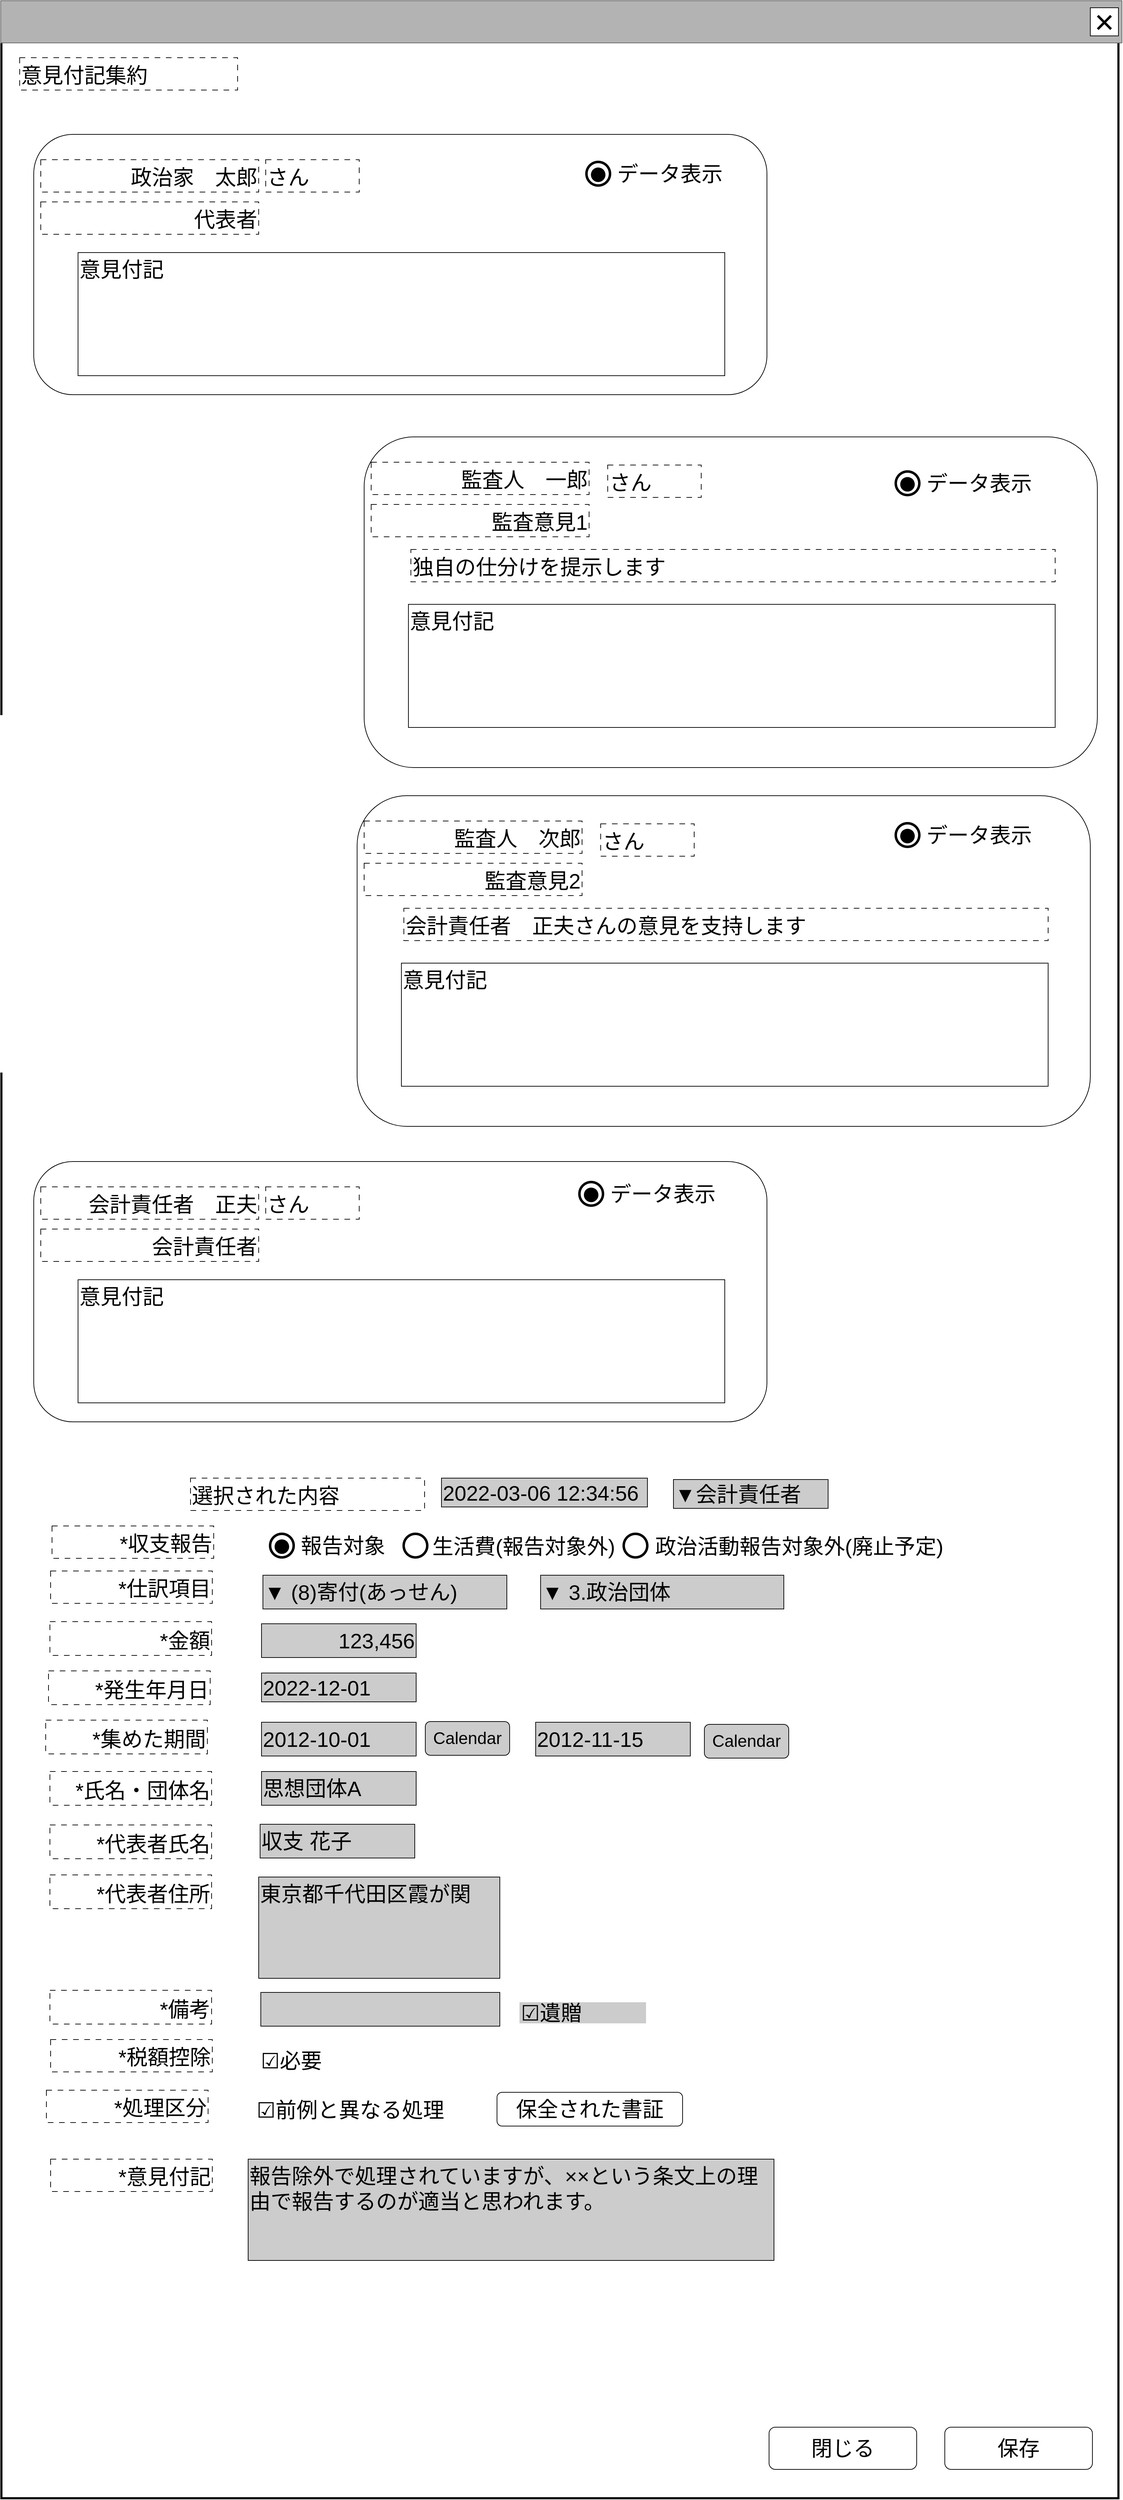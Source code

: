 <mxfile version="24.2.5" type="device">
  <diagram name="ページ1" id="LE8fIzdrHe0wcv1LTvfw">
    <mxGraphModel dx="1700" dy="1004" grid="1" gridSize="10" guides="1" tooltips="1" connect="1" arrows="1" fold="1" page="1" pageScale="1" pageWidth="1600" pageHeight="1200" math="0" shadow="0">
      <root>
        <mxCell id="0" />
        <mxCell id="cFaB45KztUIKXS-_cTrr-4" value="背景" style="locked=1;" parent="0" visible="0" />
        <mxCell id="cFaB45KztUIKXS-_cTrr-5" value="" style="rounded=0;whiteSpace=wrap;html=1;strokeWidth=3;" parent="cFaB45KztUIKXS-_cTrr-4" vertex="1">
          <mxGeometry x="1" y="1" width="1595" height="1180" as="geometry" />
        </mxCell>
        <mxCell id="cFaB45KztUIKXS-_cTrr-6" value="" style="rounded=0;whiteSpace=wrap;html=1;fillColor=#B3B3B3;fontColor=#333333;strokeColor=#666666;" parent="cFaB45KztUIKXS-_cTrr-4" vertex="1">
          <mxGeometry width="1595" height="60" as="geometry" />
        </mxCell>
        <mxCell id="cFaB45KztUIKXS-_cTrr-7" value="&lt;font style=&quot;font-size: 48px;&quot;&gt;×&lt;/font&gt;" style="rounded=0;whiteSpace=wrap;html=1;" parent="cFaB45KztUIKXS-_cTrr-4" vertex="1">
          <mxGeometry x="1550" y="10" width="40" height="40" as="geometry" />
        </mxCell>
        <mxCell id="cFaB45KztUIKXS-_cTrr-8" value="" style="rounded=0;whiteSpace=wrap;html=1;" parent="cFaB45KztUIKXS-_cTrr-4" vertex="1">
          <mxGeometry x="830" y="670" width="120" height="60" as="geometry" />
        </mxCell>
        <mxCell id="cFaB45KztUIKXS-_cTrr-9" value="ウインドウ" style="locked=1;" parent="0" />
        <mxCell id="cFaB45KztUIKXS-_cTrr-10" value="" style="rounded=0;whiteSpace=wrap;html=1;strokeWidth=3;" parent="cFaB45KztUIKXS-_cTrr-9" vertex="1">
          <mxGeometry x="1" y="1" width="1589" height="3549" as="geometry" />
        </mxCell>
        <mxCell id="cFaB45KztUIKXS-_cTrr-11" value="" style="rounded=0;whiteSpace=wrap;html=1;fillColor=#B3B3B3;fontColor=#333333;strokeColor=#666666;" parent="cFaB45KztUIKXS-_cTrr-9" vertex="1">
          <mxGeometry width="1595" height="60" as="geometry" />
        </mxCell>
        <mxCell id="cFaB45KztUIKXS-_cTrr-12" value="&lt;font style=&quot;font-size: 48px;&quot;&gt;×&lt;/font&gt;" style="rounded=0;whiteSpace=wrap;html=1;" parent="cFaB45KztUIKXS-_cTrr-9" vertex="1">
          <mxGeometry x="1550" y="10" width="40" height="40" as="geometry" />
        </mxCell>
        <mxCell id="cFaB45KztUIKXS-_cTrr-14" value="名称未設定レイヤ" style="" parent="0" />
        <mxCell id="5l2hKBXCzOEWmYN1dR5e-1" value="&lt;span style=&quot;font-size: 30px;&quot;&gt;保存&lt;/span&gt;" style="rounded=1;whiteSpace=wrap;html=1;" parent="cFaB45KztUIKXS-_cTrr-14" vertex="1">
          <mxGeometry x="1343" y="3449" width="210" height="60" as="geometry" />
        </mxCell>
        <mxCell id="5l2hKBXCzOEWmYN1dR5e-2" value="&lt;span style=&quot;font-size: 30px;&quot;&gt;閉じる&lt;/span&gt;" style="rounded=1;whiteSpace=wrap;html=1;" parent="cFaB45KztUIKXS-_cTrr-14" vertex="1">
          <mxGeometry x="1093" y="3449" width="210" height="60" as="geometry" />
        </mxCell>
        <mxCell id="MmM4sdzbBg2WOu6LbQjL-0" value="&lt;div&gt;&lt;span style=&quot;font-size: 30px;&quot;&gt;&lt;br&gt;&lt;/span&gt;&lt;/div&gt;&lt;span style=&quot;font-size: 30px;&quot;&gt;意見付記集約&lt;/span&gt;" style="rounded=0;whiteSpace=wrap;html=1;align=left;dashed=1;dashPattern=8 8;verticalAlign=bottom;" parent="cFaB45KztUIKXS-_cTrr-14" vertex="1">
          <mxGeometry x="27" y="81" width="310" height="46" as="geometry" />
        </mxCell>
        <mxCell id="NQJxZghHYys1g4WI1TBl-5" value="" style="rounded=1;whiteSpace=wrap;html=1;" parent="cFaB45KztUIKXS-_cTrr-14" vertex="1">
          <mxGeometry x="47" y="190" width="1043" height="370" as="geometry" />
        </mxCell>
        <mxCell id="NQJxZghHYys1g4WI1TBl-1" value="&lt;font style=&quot;font-size: 30px;&quot;&gt;意見付記&lt;/font&gt;&lt;span style=&quot;font-size: 30px;&quot;&gt;&lt;br&gt;&lt;/span&gt;" style="rounded=0;whiteSpace=wrap;html=1;align=left;verticalAlign=top;" parent="cFaB45KztUIKXS-_cTrr-14" vertex="1">
          <mxGeometry x="110" y="358" width="920" height="175" as="geometry" />
        </mxCell>
        <mxCell id="NQJxZghHYys1g4WI1TBl-2" value="&lt;span style=&quot;font-size: 30px;&quot;&gt;政治家　太郎&lt;/span&gt;" style="rounded=0;whiteSpace=wrap;html=1;align=right;dashed=1;dashPattern=8 8;verticalAlign=bottom;" parent="cFaB45KztUIKXS-_cTrr-14" vertex="1">
          <mxGeometry x="57" y="226" width="310" height="46" as="geometry" />
        </mxCell>
        <mxCell id="NQJxZghHYys1g4WI1TBl-3" value="&lt;span style=&quot;font-size: 30px;&quot;&gt;さん&lt;/span&gt;" style="rounded=0;whiteSpace=wrap;html=1;align=left;dashed=1;dashPattern=8 8;verticalAlign=bottom;" parent="cFaB45KztUIKXS-_cTrr-14" vertex="1">
          <mxGeometry x="377" y="226" width="133" height="46" as="geometry" />
        </mxCell>
        <mxCell id="NQJxZghHYys1g4WI1TBl-4" value="&lt;span style=&quot;font-size: 30px;&quot;&gt;代表者&lt;/span&gt;" style="rounded=0;whiteSpace=wrap;html=1;align=right;dashed=1;dashPattern=8 8;verticalAlign=bottom;" parent="cFaB45KztUIKXS-_cTrr-14" vertex="1">
          <mxGeometry x="57" y="286" width="310" height="46" as="geometry" />
        </mxCell>
        <mxCell id="NQJxZghHYys1g4WI1TBl-13" value="" style="rounded=1;whiteSpace=wrap;html=1;" parent="cFaB45KztUIKXS-_cTrr-14" vertex="1">
          <mxGeometry x="507" y="1130" width="1043" height="470" as="geometry" />
        </mxCell>
        <mxCell id="NQJxZghHYys1g4WI1TBl-15" value="&lt;font style=&quot;font-size: 30px;&quot;&gt;意見付記&lt;/font&gt;&lt;span style=&quot;font-size: 30px;&quot;&gt;&lt;br&gt;&lt;/span&gt;" style="rounded=0;whiteSpace=wrap;html=1;align=left;verticalAlign=top;" parent="cFaB45KztUIKXS-_cTrr-14" vertex="1">
          <mxGeometry x="570" y="1368" width="920" height="175" as="geometry" />
        </mxCell>
        <mxCell id="NQJxZghHYys1g4WI1TBl-16" value="&lt;span style=&quot;font-size: 30px;&quot;&gt;監査人　次郎&lt;/span&gt;" style="rounded=0;whiteSpace=wrap;html=1;align=right;dashed=1;dashPattern=8 8;verticalAlign=bottom;" parent="cFaB45KztUIKXS-_cTrr-14" vertex="1">
          <mxGeometry x="517" y="1166" width="310" height="46" as="geometry" />
        </mxCell>
        <mxCell id="NQJxZghHYys1g4WI1TBl-17" value="&lt;span style=&quot;font-size: 30px;&quot;&gt;さん&lt;/span&gt;" style="rounded=0;whiteSpace=wrap;html=1;align=left;dashed=1;dashPattern=8 8;verticalAlign=bottom;" parent="cFaB45KztUIKXS-_cTrr-14" vertex="1">
          <mxGeometry x="853.5" y="1170" width="133" height="46" as="geometry" />
        </mxCell>
        <mxCell id="NQJxZghHYys1g4WI1TBl-18" value="&lt;span style=&quot;font-size: 30px;&quot;&gt;監査意見2&lt;/span&gt;" style="rounded=0;whiteSpace=wrap;html=1;align=right;dashed=1;dashPattern=8 8;verticalAlign=bottom;" parent="cFaB45KztUIKXS-_cTrr-14" vertex="1">
          <mxGeometry x="517" y="1226" width="310" height="46" as="geometry" />
        </mxCell>
        <mxCell id="NQJxZghHYys1g4WI1TBl-19" value="&lt;span style=&quot;font-size: 30px;&quot;&gt;会計責任者　正夫さんの意見を支持します&lt;/span&gt;" style="rounded=0;whiteSpace=wrap;html=1;align=left;dashed=1;dashPattern=8 8;verticalAlign=bottom;" parent="cFaB45KztUIKXS-_cTrr-14" vertex="1">
          <mxGeometry x="573.5" y="1290" width="916.5" height="46" as="geometry" />
        </mxCell>
        <mxCell id="NQJxZghHYys1g4WI1TBl-20" value="" style="rounded=1;whiteSpace=wrap;html=1;" parent="cFaB45KztUIKXS-_cTrr-14" vertex="1">
          <mxGeometry x="47" y="1650" width="1043" height="370" as="geometry" />
        </mxCell>
        <mxCell id="NQJxZghHYys1g4WI1TBl-22" value="&lt;font style=&quot;font-size: 30px;&quot;&gt;意見付記&lt;/font&gt;&lt;span style=&quot;font-size: 30px;&quot;&gt;&lt;br&gt;&lt;/span&gt;" style="rounded=0;whiteSpace=wrap;html=1;align=left;verticalAlign=top;" parent="cFaB45KztUIKXS-_cTrr-14" vertex="1">
          <mxGeometry x="110" y="1818" width="920" height="175" as="geometry" />
        </mxCell>
        <mxCell id="NQJxZghHYys1g4WI1TBl-23" value="&lt;span style=&quot;font-size: 30px;&quot;&gt;会計責任者　正夫&lt;/span&gt;" style="rounded=0;whiteSpace=wrap;html=1;align=right;dashed=1;dashPattern=8 8;verticalAlign=bottom;" parent="cFaB45KztUIKXS-_cTrr-14" vertex="1">
          <mxGeometry x="57" y="1686" width="310" height="46" as="geometry" />
        </mxCell>
        <mxCell id="NQJxZghHYys1g4WI1TBl-24" value="&lt;span style=&quot;font-size: 30px;&quot;&gt;さん&lt;/span&gt;" style="rounded=0;whiteSpace=wrap;html=1;align=left;dashed=1;dashPattern=8 8;verticalAlign=bottom;" parent="cFaB45KztUIKXS-_cTrr-14" vertex="1">
          <mxGeometry x="377" y="1686" width="133" height="46" as="geometry" />
        </mxCell>
        <mxCell id="NQJxZghHYys1g4WI1TBl-25" value="&lt;span style=&quot;font-size: 30px;&quot;&gt;会計責任者&lt;/span&gt;" style="rounded=0;whiteSpace=wrap;html=1;align=right;dashed=1;dashPattern=8 8;verticalAlign=bottom;" parent="cFaB45KztUIKXS-_cTrr-14" vertex="1">
          <mxGeometry x="57" y="1746" width="310" height="46" as="geometry" />
        </mxCell>
        <mxCell id="NQJxZghHYys1g4WI1TBl-26" value="" style="rounded=1;whiteSpace=wrap;html=1;" parent="cFaB45KztUIKXS-_cTrr-14" vertex="1">
          <mxGeometry x="517" y="620" width="1043" height="470" as="geometry" />
        </mxCell>
        <mxCell id="NQJxZghHYys1g4WI1TBl-28" value="&lt;font style=&quot;font-size: 30px;&quot;&gt;意見付記&lt;/font&gt;&lt;span style=&quot;font-size: 30px;&quot;&gt;&lt;br&gt;&lt;/span&gt;" style="rounded=0;whiteSpace=wrap;html=1;align=left;verticalAlign=top;" parent="cFaB45KztUIKXS-_cTrr-14" vertex="1">
          <mxGeometry x="580" y="858" width="920" height="175" as="geometry" />
        </mxCell>
        <mxCell id="NQJxZghHYys1g4WI1TBl-29" value="&lt;span style=&quot;font-size: 30px;&quot;&gt;監査人　一郎&lt;/span&gt;" style="rounded=0;whiteSpace=wrap;html=1;align=right;dashed=1;dashPattern=8 8;verticalAlign=bottom;" parent="cFaB45KztUIKXS-_cTrr-14" vertex="1">
          <mxGeometry x="527" y="656" width="310" height="46" as="geometry" />
        </mxCell>
        <mxCell id="NQJxZghHYys1g4WI1TBl-30" value="&lt;span style=&quot;font-size: 30px;&quot;&gt;さん&lt;/span&gt;" style="rounded=0;whiteSpace=wrap;html=1;align=left;dashed=1;dashPattern=8 8;verticalAlign=bottom;" parent="cFaB45KztUIKXS-_cTrr-14" vertex="1">
          <mxGeometry x="863.5" y="660" width="133" height="46" as="geometry" />
        </mxCell>
        <mxCell id="NQJxZghHYys1g4WI1TBl-31" value="&lt;span style=&quot;font-size: 30px;&quot;&gt;監査意見1&lt;/span&gt;" style="rounded=0;whiteSpace=wrap;html=1;align=right;dashed=1;dashPattern=8 8;verticalAlign=bottom;" parent="cFaB45KztUIKXS-_cTrr-14" vertex="1">
          <mxGeometry x="527" y="716" width="310" height="46" as="geometry" />
        </mxCell>
        <mxCell id="NQJxZghHYys1g4WI1TBl-32" value="&lt;span style=&quot;font-size: 30px;&quot;&gt;独自の仕分けを提示します&lt;/span&gt;" style="rounded=0;whiteSpace=wrap;html=1;align=left;dashed=1;dashPattern=8 8;verticalAlign=bottom;" parent="cFaB45KztUIKXS-_cTrr-14" vertex="1">
          <mxGeometry x="583.5" y="780" width="916.5" height="46" as="geometry" />
        </mxCell>
        <mxCell id="DXEXjRhc03ldfBuddgmn-0" value="&lt;div style=&quot;&quot;&gt;&lt;span style=&quot;background-color: initial;&quot;&gt;&lt;font style=&quot;font-size: 30px;&quot;&gt;123,456&lt;/font&gt;&lt;/span&gt;&lt;/div&gt;" style="rounded=0;whiteSpace=wrap;html=1;align=right;fillColor=#CCCCCC;" vertex="1" parent="cFaB45KztUIKXS-_cTrr-14">
          <mxGeometry x="371" y="2307" width="220" height="48" as="geometry" />
        </mxCell>
        <mxCell id="DXEXjRhc03ldfBuddgmn-1" value="&lt;div style=&quot;&quot;&gt;&lt;span style=&quot;background-color: initial;&quot;&gt;&lt;font style=&quot;font-size: 30px;&quot;&gt;*金額&lt;/font&gt;&lt;/span&gt;&lt;/div&gt;" style="rounded=0;whiteSpace=wrap;html=1;align=right;dashed=1;dashPattern=8 8;verticalAlign=bottom;" vertex="1" parent="cFaB45KztUIKXS-_cTrr-14">
          <mxGeometry x="70" y="2304" width="230" height="48" as="geometry" />
        </mxCell>
        <mxCell id="DXEXjRhc03ldfBuddgmn-2" value="&lt;div style=&quot;&quot;&gt;&lt;font style=&quot;font-size: 30px;&quot;&gt;*収支報告&lt;/font&gt;&lt;/div&gt;" style="rounded=0;whiteSpace=wrap;html=1;align=right;dashed=1;dashPattern=8 8;verticalAlign=bottom;" vertex="1" parent="cFaB45KztUIKXS-_cTrr-14">
          <mxGeometry x="73" y="2168" width="230" height="46" as="geometry" />
        </mxCell>
        <mxCell id="DXEXjRhc03ldfBuddgmn-3" value="&lt;div style=&quot;&quot;&gt;&lt;span style=&quot;background-color: initial;&quot;&gt;&lt;font style=&quot;font-size: 30px;&quot;&gt;思想団体A&lt;/font&gt;&lt;/span&gt;&lt;/div&gt;" style="rounded=0;whiteSpace=wrap;html=1;align=left;fillColor=#CCCCCC;" vertex="1" parent="cFaB45KztUIKXS-_cTrr-14">
          <mxGeometry x="371" y="2517" width="220" height="48" as="geometry" />
        </mxCell>
        <mxCell id="DXEXjRhc03ldfBuddgmn-4" value="&lt;div style=&quot;font-size: 30px;&quot;&gt;&lt;span style=&quot;background-color: initial;&quot;&gt;*氏名・&lt;/span&gt;&lt;span style=&quot;background-color: initial;&quot;&gt;団体名&lt;/span&gt;&lt;/div&gt;" style="rounded=0;whiteSpace=wrap;html=1;align=right;dashed=1;dashPattern=8 8;verticalAlign=bottom;" vertex="1" parent="cFaB45KztUIKXS-_cTrr-14">
          <mxGeometry x="70" y="2517" width="230" height="48" as="geometry" />
        </mxCell>
        <mxCell id="DXEXjRhc03ldfBuddgmn-5" value="&lt;div style=&quot;&quot;&gt;&lt;span style=&quot;background-color: initial;&quot;&gt;&lt;font style=&quot;font-size: 30px;&quot;&gt;収支 花子&lt;/font&gt;&lt;/span&gt;&lt;/div&gt;" style="rounded=0;whiteSpace=wrap;html=1;align=left;fillColor=#CCCCCC;" vertex="1" parent="cFaB45KztUIKXS-_cTrr-14">
          <mxGeometry x="369" y="2592" width="220" height="48" as="geometry" />
        </mxCell>
        <mxCell id="DXEXjRhc03ldfBuddgmn-6" value="&lt;div style=&quot;&quot;&gt;&lt;span style=&quot;background-color: initial;&quot;&gt;&lt;font style=&quot;font-size: 30px;&quot;&gt;*代表者氏名&lt;/font&gt;&lt;/span&gt;&lt;/div&gt;" style="rounded=0;whiteSpace=wrap;html=1;align=right;dashed=1;dashPattern=8 8;verticalAlign=bottom;" vertex="1" parent="cFaB45KztUIKXS-_cTrr-14">
          <mxGeometry x="70" y="2593" width="230" height="48" as="geometry" />
        </mxCell>
        <mxCell id="DXEXjRhc03ldfBuddgmn-7" value="&lt;div style=&quot;&quot;&gt;&lt;span style=&quot;background-color: initial;&quot;&gt;&lt;font style=&quot;font-size: 30px;&quot;&gt;東京都千代田区霞が関&lt;/font&gt;&lt;/span&gt;&lt;/div&gt;" style="rounded=0;whiteSpace=wrap;html=1;align=left;verticalAlign=top;fillColor=#CCCCCC;" vertex="1" parent="cFaB45KztUIKXS-_cTrr-14">
          <mxGeometry x="367" y="2667" width="343" height="144" as="geometry" />
        </mxCell>
        <mxCell id="DXEXjRhc03ldfBuddgmn-8" value="&lt;div style=&quot;&quot;&gt;&lt;font style=&quot;font-size: 30px;&quot;&gt;*代表者住所&lt;/font&gt;&lt;/div&gt;" style="rounded=0;whiteSpace=wrap;html=1;align=right;dashed=1;dashPattern=8 8;verticalAlign=bottom;" vertex="1" parent="cFaB45KztUIKXS-_cTrr-14">
          <mxGeometry x="70" y="2664" width="230" height="48" as="geometry" />
        </mxCell>
        <mxCell id="DXEXjRhc03ldfBuddgmn-9" value="&lt;font style=&quot;font-size: 84px;&quot;&gt;○&lt;/font&gt;" style="text;html=1;strokeColor=none;fillColor=none;align=center;verticalAlign=middle;whiteSpace=wrap;rounded=0;fontSize=60;" vertex="1" parent="cFaB45KztUIKXS-_cTrr-14">
          <mxGeometry x="370" y="2177" width="60" height="30" as="geometry" />
        </mxCell>
        <mxCell id="DXEXjRhc03ldfBuddgmn-10" value="&lt;font style=&quot;font-size: 48px;&quot;&gt;●&lt;/font&gt;" style="text;html=1;strokeColor=none;fillColor=none;align=center;verticalAlign=middle;whiteSpace=wrap;rounded=0;fontSize=48;" vertex="1" parent="cFaB45KztUIKXS-_cTrr-14">
          <mxGeometry x="370" y="2179" width="60" height="30" as="geometry" />
        </mxCell>
        <mxCell id="DXEXjRhc03ldfBuddgmn-11" value="&lt;font style=&quot;font-size: 30px;&quot;&gt;報告対象&lt;/font&gt;" style="text;html=1;strokeColor=none;fillColor=none;align=left;verticalAlign=middle;whiteSpace=wrap;rounded=0;" vertex="1" parent="cFaB45KztUIKXS-_cTrr-14">
          <mxGeometry x="425" y="2166" width="275" height="60" as="geometry" />
        </mxCell>
        <mxCell id="DXEXjRhc03ldfBuddgmn-12" value="&lt;font style=&quot;font-size: 84px;&quot;&gt;○&lt;/font&gt;" style="text;html=1;strokeColor=none;fillColor=none;align=center;verticalAlign=middle;whiteSpace=wrap;rounded=0;fontSize=60;" vertex="1" parent="cFaB45KztUIKXS-_cTrr-14">
          <mxGeometry x="560" y="2177" width="60" height="30" as="geometry" />
        </mxCell>
        <mxCell id="DXEXjRhc03ldfBuddgmn-13" value="&lt;font style=&quot;font-size: 30px;&quot;&gt;生活費(報告対象外)&lt;/font&gt;" style="text;html=1;strokeColor=none;fillColor=none;align=left;verticalAlign=middle;whiteSpace=wrap;rounded=0;" vertex="1" parent="cFaB45KztUIKXS-_cTrr-14">
          <mxGeometry x="612" y="2167" width="275" height="60" as="geometry" />
        </mxCell>
        <mxCell id="DXEXjRhc03ldfBuddgmn-14" value="&lt;font style=&quot;font-size: 30px;&quot;&gt;*仕訳項目&lt;/font&gt;" style="rounded=0;whiteSpace=wrap;html=1;align=right;dashed=1;dashPattern=8 8;verticalAlign=bottom;" vertex="1" parent="cFaB45KztUIKXS-_cTrr-14">
          <mxGeometry x="71" y="2232" width="230" height="46" as="geometry" />
        </mxCell>
        <mxCell id="DXEXjRhc03ldfBuddgmn-15" value="&lt;div style=&quot;&quot;&gt;&lt;font style=&quot;font-size: 30px;&quot;&gt;▼ (8)寄付(あっせん)&lt;/font&gt;&lt;/div&gt;" style="rounded=0;whiteSpace=wrap;html=1;align=left;fillColor=#CCCCCC;" vertex="1" parent="cFaB45KztUIKXS-_cTrr-14">
          <mxGeometry x="373" y="2238" width="347" height="48" as="geometry" />
        </mxCell>
        <mxCell id="DXEXjRhc03ldfBuddgmn-16" value="&lt;div style=&quot;&quot;&gt;&lt;font style=&quot;font-size: 30px;&quot;&gt;▼ 3.政治団体&lt;/font&gt;&lt;/div&gt;" style="rounded=0;whiteSpace=wrap;html=1;align=left;fillColor=#CCCCCC;" vertex="1" parent="cFaB45KztUIKXS-_cTrr-14">
          <mxGeometry x="768" y="2238" width="346" height="48" as="geometry" />
        </mxCell>
        <mxCell id="DXEXjRhc03ldfBuddgmn-17" value="&lt;div style=&quot;&quot;&gt;&lt;span style=&quot;background-color: initial;&quot;&gt;&lt;font style=&quot;font-size: 30px;&quot;&gt;2022-12-01&lt;/font&gt;&lt;/span&gt;&lt;/div&gt;" style="rounded=0;whiteSpace=wrap;html=1;align=left;fillColor=#CCCCCC;" vertex="1" parent="cFaB45KztUIKXS-_cTrr-14">
          <mxGeometry x="371" y="2377" width="220" height="41" as="geometry" />
        </mxCell>
        <mxCell id="DXEXjRhc03ldfBuddgmn-18" value="&lt;div style=&quot;&quot;&gt;&lt;font style=&quot;font-size: 30px;&quot;&gt;*発生年月日&lt;/font&gt;&lt;/div&gt;" style="rounded=0;whiteSpace=wrap;html=1;align=right;dashed=1;dashPattern=8 8;verticalAlign=bottom;" vertex="1" parent="cFaB45KztUIKXS-_cTrr-14">
          <mxGeometry x="68" y="2374" width="230" height="48" as="geometry" />
        </mxCell>
        <mxCell id="DXEXjRhc03ldfBuddgmn-19" value="&lt;div style=&quot;&quot;&gt;&lt;br&gt;&lt;/div&gt;" style="rounded=0;whiteSpace=wrap;html=1;align=left;verticalAlign=top;fillColor=#CCCCCC;" vertex="1" parent="cFaB45KztUIKXS-_cTrr-14">
          <mxGeometry x="370" y="2831" width="340" height="48" as="geometry" />
        </mxCell>
        <mxCell id="DXEXjRhc03ldfBuddgmn-20" value="&lt;font style=&quot;font-size: 30px;&quot;&gt;*備考&lt;/font&gt;" style="rounded=0;whiteSpace=wrap;html=1;align=right;dashed=1;dashPattern=8 8;verticalAlign=bottom;" vertex="1" parent="cFaB45KztUIKXS-_cTrr-14">
          <mxGeometry x="70" y="2828" width="230" height="48" as="geometry" />
        </mxCell>
        <mxCell id="DXEXjRhc03ldfBuddgmn-21" value="&lt;font style=&quot;font-size: 30px;&quot;&gt;☑遺贈&lt;/font&gt;" style="text;html=1;strokeColor=none;fillColor=#CCCCCC;align=left;verticalAlign=middle;whiteSpace=wrap;rounded=0;" vertex="1" parent="cFaB45KztUIKXS-_cTrr-14">
          <mxGeometry x="738" y="2845" width="180" height="30" as="geometry" />
        </mxCell>
        <mxCell id="DXEXjRhc03ldfBuddgmn-22" value="&lt;div style=&quot;&quot;&gt;&lt;span style=&quot;font-size: 30px;&quot;&gt;*集めた期間&lt;/span&gt;&lt;/div&gt;" style="rounded=0;whiteSpace=wrap;html=1;align=right;dashed=1;dashPattern=8 8;verticalAlign=bottom;" vertex="1" parent="cFaB45KztUIKXS-_cTrr-14">
          <mxGeometry x="64" y="2444" width="230" height="48" as="geometry" />
        </mxCell>
        <mxCell id="DXEXjRhc03ldfBuddgmn-23" value="&lt;div style=&quot;&quot;&gt;&lt;span style=&quot;background-color: initial;&quot;&gt;&lt;font style=&quot;font-size: 30px;&quot;&gt;2012-10-01&lt;/font&gt;&lt;/span&gt;&lt;/div&gt;" style="rounded=0;whiteSpace=wrap;html=1;align=left;fillColor=#CCCCCC;" vertex="1" parent="cFaB45KztUIKXS-_cTrr-14">
          <mxGeometry x="371" y="2447" width="220" height="48" as="geometry" />
        </mxCell>
        <mxCell id="DXEXjRhc03ldfBuddgmn-24" value="&lt;div style=&quot;&quot;&gt;&lt;span style=&quot;background-color: initial;&quot;&gt;&lt;font style=&quot;font-size: 30px;&quot;&gt;2012-11-15&lt;/font&gt;&lt;/span&gt;&lt;/div&gt;" style="rounded=0;whiteSpace=wrap;html=1;align=left;fillColor=#CCCCCC;" vertex="1" parent="cFaB45KztUIKXS-_cTrr-14">
          <mxGeometry x="761" y="2447" width="220" height="48" as="geometry" />
        </mxCell>
        <mxCell id="DXEXjRhc03ldfBuddgmn-25" value="&lt;span style=&quot;font-size: 24px;&quot;&gt;Calendar&lt;/span&gt;" style="rounded=1;whiteSpace=wrap;html=1;fillColor=#CCCCCC;" vertex="1" parent="cFaB45KztUIKXS-_cTrr-14">
          <mxGeometry x="604" y="2446" width="120" height="48" as="geometry" />
        </mxCell>
        <mxCell id="DXEXjRhc03ldfBuddgmn-26" value="&lt;span style=&quot;font-size: 24px;&quot;&gt;Calendar&lt;/span&gt;" style="rounded=1;whiteSpace=wrap;html=1;fillColor=#CCCCCC;" vertex="1" parent="cFaB45KztUIKXS-_cTrr-14">
          <mxGeometry x="1001" y="2450" width="120" height="48" as="geometry" />
        </mxCell>
        <mxCell id="DXEXjRhc03ldfBuddgmn-27" value="&lt;font style=&quot;font-size: 30px;&quot;&gt;*税額控除&lt;/font&gt;" style="rounded=0;whiteSpace=wrap;html=1;align=right;dashed=1;dashPattern=8 8;verticalAlign=bottom;" vertex="1" parent="cFaB45KztUIKXS-_cTrr-14">
          <mxGeometry x="71" y="2898" width="230" height="46" as="geometry" />
        </mxCell>
        <mxCell id="DXEXjRhc03ldfBuddgmn-28" value="&lt;font style=&quot;font-size: 30px;&quot;&gt;☑必要&lt;/font&gt;" style="text;html=1;strokeColor=none;fillColor=none;align=left;verticalAlign=middle;whiteSpace=wrap;rounded=0;" vertex="1" parent="cFaB45KztUIKXS-_cTrr-14">
          <mxGeometry x="368" y="2913" width="180" height="30" as="geometry" />
        </mxCell>
        <mxCell id="DXEXjRhc03ldfBuddgmn-29" value="&lt;span style=&quot;font-size: 30px;&quot;&gt;報告除外で処理されていますが、××という条文上の理由で報告するのが適当と思われます。&lt;/span&gt;" style="rounded=0;whiteSpace=wrap;html=1;align=left;verticalAlign=top;fillColor=#CCCCCC;" vertex="1" parent="cFaB45KztUIKXS-_cTrr-14">
          <mxGeometry x="352" y="3068" width="748" height="144" as="geometry" />
        </mxCell>
        <mxCell id="DXEXjRhc03ldfBuddgmn-30" value="&lt;font style=&quot;font-size: 84px;&quot;&gt;○&lt;/font&gt;" style="text;html=1;strokeColor=none;fillColor=none;align=center;verticalAlign=middle;whiteSpace=wrap;rounded=0;fontSize=60;" vertex="1" parent="cFaB45KztUIKXS-_cTrr-14">
          <mxGeometry x="873" y="2177" width="60" height="30" as="geometry" />
        </mxCell>
        <mxCell id="DXEXjRhc03ldfBuddgmn-31" value="&lt;font style=&quot;font-size: 30px;&quot;&gt;政治活動報告対象外(廃止予定)&lt;/font&gt;" style="text;html=1;strokeColor=none;fillColor=none;align=left;verticalAlign=middle;whiteSpace=wrap;rounded=0;" vertex="1" parent="cFaB45KztUIKXS-_cTrr-14">
          <mxGeometry x="929" y="2167" width="421" height="60" as="geometry" />
        </mxCell>
        <mxCell id="DXEXjRhc03ldfBuddgmn-32" value="&lt;font style=&quot;font-size: 30px;&quot;&gt;*意見付記&lt;/font&gt;" style="rounded=0;whiteSpace=wrap;html=1;align=right;dashed=1;dashPattern=8 8;verticalAlign=bottom;" vertex="1" parent="cFaB45KztUIKXS-_cTrr-14">
          <mxGeometry x="71" y="3068" width="230" height="46" as="geometry" />
        </mxCell>
        <mxCell id="DXEXjRhc03ldfBuddgmn-33" value="&lt;font style=&quot;font-size: 30px;&quot;&gt;*処理区分&lt;/font&gt;" style="rounded=0;whiteSpace=wrap;html=1;align=right;dashed=1;dashPattern=8 8;verticalAlign=bottom;" vertex="1" parent="cFaB45KztUIKXS-_cTrr-14">
          <mxGeometry x="65" y="2970" width="230" height="46" as="geometry" />
        </mxCell>
        <mxCell id="DXEXjRhc03ldfBuddgmn-34" value="&lt;font style=&quot;font-size: 30px;&quot;&gt;☑前例と異なる処理&lt;/font&gt;" style="text;html=1;strokeColor=none;fillColor=none;align=left;verticalAlign=middle;whiteSpace=wrap;rounded=0;" vertex="1" parent="cFaB45KztUIKXS-_cTrr-14">
          <mxGeometry x="362" y="2983" width="408" height="30" as="geometry" />
        </mxCell>
        <mxCell id="DXEXjRhc03ldfBuddgmn-35" value="&lt;span style=&quot;font-size: 30px;&quot;&gt;保全された書証&lt;/span&gt;" style="rounded=1;whiteSpace=wrap;html=1;" vertex="1" parent="cFaB45KztUIKXS-_cTrr-14">
          <mxGeometry x="706" y="2973" width="264" height="48" as="geometry" />
        </mxCell>
        <mxCell id="DXEXjRhc03ldfBuddgmn-36" value="&lt;font style=&quot;font-size: 30px;&quot;&gt;選択された内容&lt;/font&gt;" style="rounded=0;whiteSpace=wrap;html=1;align=left;dashed=1;dashPattern=8 8;verticalAlign=bottom;" vertex="1" parent="cFaB45KztUIKXS-_cTrr-14">
          <mxGeometry x="270" y="2100" width="333" height="46" as="geometry" />
        </mxCell>
        <mxCell id="DXEXjRhc03ldfBuddgmn-37" value="&lt;div style=&quot;&quot;&gt;&lt;span style=&quot;text-align: center;&quot;&gt;&lt;font style=&quot;font-size: 30px;&quot;&gt;2022-03-06 12:34:56&lt;/font&gt;&lt;/span&gt;&lt;br&gt;&lt;/div&gt;" style="rounded=0;whiteSpace=wrap;html=1;align=left;fillColor=#CCCCCC;" vertex="1" parent="cFaB45KztUIKXS-_cTrr-14">
          <mxGeometry x="627" y="2100" width="293" height="41" as="geometry" />
        </mxCell>
        <mxCell id="DXEXjRhc03ldfBuddgmn-38" value="&lt;div style=&quot;&quot;&gt;&lt;span style=&quot;background-color: initial;&quot;&gt;&lt;font style=&quot;font-size: 30px;&quot;&gt;▼会計責任者&lt;/font&gt;&lt;/span&gt;&lt;/div&gt;" style="rounded=0;whiteSpace=wrap;html=1;align=left;fillColor=#CCCCCC;" vertex="1" parent="cFaB45KztUIKXS-_cTrr-14">
          <mxGeometry x="957" y="2102" width="220" height="41" as="geometry" />
        </mxCell>
        <mxCell id="DXEXjRhc03ldfBuddgmn-39" value="&lt;font style=&quot;font-size: 84px;&quot;&gt;○&lt;/font&gt;" style="text;html=1;strokeColor=none;fillColor=none;align=center;verticalAlign=middle;whiteSpace=wrap;rounded=0;fontSize=60;" vertex="1" parent="cFaB45KztUIKXS-_cTrr-14">
          <mxGeometry x="820" y="227" width="60" height="30" as="geometry" />
        </mxCell>
        <mxCell id="DXEXjRhc03ldfBuddgmn-40" value="&lt;font style=&quot;font-size: 48px;&quot;&gt;●&lt;/font&gt;" style="text;html=1;strokeColor=none;fillColor=none;align=center;verticalAlign=middle;whiteSpace=wrap;rounded=0;fontSize=48;" vertex="1" parent="cFaB45KztUIKXS-_cTrr-14">
          <mxGeometry x="820" y="229" width="60" height="30" as="geometry" />
        </mxCell>
        <mxCell id="DXEXjRhc03ldfBuddgmn-41" value="&lt;font style=&quot;font-size: 30px;&quot;&gt;データ表示&lt;/font&gt;" style="text;html=1;strokeColor=none;fillColor=none;align=left;verticalAlign=middle;whiteSpace=wrap;rounded=0;" vertex="1" parent="cFaB45KztUIKXS-_cTrr-14">
          <mxGeometry x="875" y="216" width="165" height="60" as="geometry" />
        </mxCell>
        <mxCell id="DXEXjRhc03ldfBuddgmn-42" value="&lt;font style=&quot;font-size: 84px;&quot;&gt;○&lt;/font&gt;" style="text;html=1;strokeColor=none;fillColor=none;align=center;verticalAlign=middle;whiteSpace=wrap;rounded=0;fontSize=60;" vertex="1" parent="cFaB45KztUIKXS-_cTrr-14">
          <mxGeometry x="1260" y="667" width="60" height="30" as="geometry" />
        </mxCell>
        <mxCell id="DXEXjRhc03ldfBuddgmn-43" value="&lt;font style=&quot;font-size: 48px;&quot;&gt;●&lt;/font&gt;" style="text;html=1;strokeColor=none;fillColor=none;align=center;verticalAlign=middle;whiteSpace=wrap;rounded=0;fontSize=48;" vertex="1" parent="cFaB45KztUIKXS-_cTrr-14">
          <mxGeometry x="1260" y="669" width="60" height="30" as="geometry" />
        </mxCell>
        <mxCell id="DXEXjRhc03ldfBuddgmn-44" value="&lt;font style=&quot;font-size: 30px;&quot;&gt;データ表示&lt;/font&gt;" style="text;html=1;strokeColor=none;fillColor=none;align=left;verticalAlign=middle;whiteSpace=wrap;rounded=0;" vertex="1" parent="cFaB45KztUIKXS-_cTrr-14">
          <mxGeometry x="1315" y="656" width="165" height="60" as="geometry" />
        </mxCell>
        <mxCell id="DXEXjRhc03ldfBuddgmn-45" value="&lt;font style=&quot;font-size: 84px;&quot;&gt;○&lt;/font&gt;" style="text;html=1;strokeColor=none;fillColor=none;align=center;verticalAlign=middle;whiteSpace=wrap;rounded=0;fontSize=60;" vertex="1" parent="cFaB45KztUIKXS-_cTrr-14">
          <mxGeometry x="1260" y="1167" width="60" height="30" as="geometry" />
        </mxCell>
        <mxCell id="DXEXjRhc03ldfBuddgmn-46" value="&lt;font style=&quot;font-size: 48px;&quot;&gt;●&lt;/font&gt;" style="text;html=1;strokeColor=none;fillColor=none;align=center;verticalAlign=middle;whiteSpace=wrap;rounded=0;fontSize=48;" vertex="1" parent="cFaB45KztUIKXS-_cTrr-14">
          <mxGeometry x="1260" y="1169" width="60" height="30" as="geometry" />
        </mxCell>
        <mxCell id="DXEXjRhc03ldfBuddgmn-47" value="&lt;font style=&quot;font-size: 30px;&quot;&gt;データ表示&lt;/font&gt;" style="text;html=1;strokeColor=none;fillColor=none;align=left;verticalAlign=middle;whiteSpace=wrap;rounded=0;" vertex="1" parent="cFaB45KztUIKXS-_cTrr-14">
          <mxGeometry x="1315" y="1156" width="165" height="60" as="geometry" />
        </mxCell>
        <mxCell id="DXEXjRhc03ldfBuddgmn-48" value="&lt;font style=&quot;font-size: 84px;&quot;&gt;○&lt;/font&gt;" style="text;html=1;strokeColor=none;fillColor=none;align=center;verticalAlign=middle;whiteSpace=wrap;rounded=0;fontSize=60;" vertex="1" parent="cFaB45KztUIKXS-_cTrr-14">
          <mxGeometry x="810" y="1677" width="60" height="30" as="geometry" />
        </mxCell>
        <mxCell id="DXEXjRhc03ldfBuddgmn-49" value="&lt;font style=&quot;font-size: 48px;&quot;&gt;●&lt;/font&gt;" style="text;html=1;strokeColor=none;fillColor=none;align=center;verticalAlign=middle;whiteSpace=wrap;rounded=0;fontSize=48;" vertex="1" parent="cFaB45KztUIKXS-_cTrr-14">
          <mxGeometry x="810" y="1679" width="60" height="30" as="geometry" />
        </mxCell>
        <mxCell id="DXEXjRhc03ldfBuddgmn-50" value="&lt;font style=&quot;font-size: 30px;&quot;&gt;データ表示&lt;/font&gt;" style="text;html=1;strokeColor=none;fillColor=none;align=left;verticalAlign=middle;whiteSpace=wrap;rounded=0;" vertex="1" parent="cFaB45KztUIKXS-_cTrr-14">
          <mxGeometry x="865" y="1666" width="165" height="60" as="geometry" />
        </mxCell>
      </root>
    </mxGraphModel>
  </diagram>
</mxfile>
